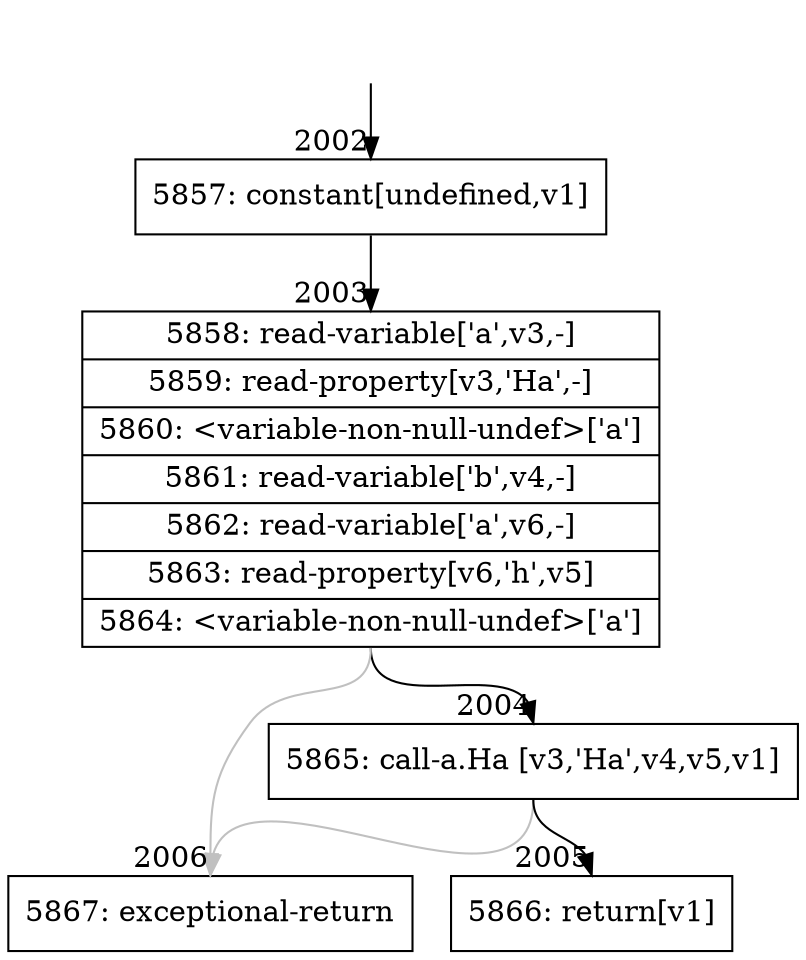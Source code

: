 digraph {
rankdir="TD"
BB_entry172[shape=none,label=""];
BB_entry172 -> BB2002 [tailport=s, headport=n, headlabel="    2002"]
BB2002 [shape=record label="{5857: constant[undefined,v1]}" ] 
BB2002 -> BB2003 [tailport=s, headport=n, headlabel="      2003"]
BB2003 [shape=record label="{5858: read-variable['a',v3,-]|5859: read-property[v3,'Ha',-]|5860: \<variable-non-null-undef\>['a']|5861: read-variable['b',v4,-]|5862: read-variable['a',v6,-]|5863: read-property[v6,'h',v5]|5864: \<variable-non-null-undef\>['a']}" ] 
BB2003 -> BB2004 [tailport=s, headport=n, headlabel="      2004"]
BB2003 -> BB2006 [tailport=s, headport=n, color=gray, headlabel="      2006"]
BB2004 [shape=record label="{5865: call-a.Ha [v3,'Ha',v4,v5,v1]}" ] 
BB2004 -> BB2005 [tailport=s, headport=n, headlabel="      2005"]
BB2004 -> BB2006 [tailport=s, headport=n, color=gray]
BB2005 [shape=record label="{5866: return[v1]}" ] 
BB2006 [shape=record label="{5867: exceptional-return}" ] 
}

